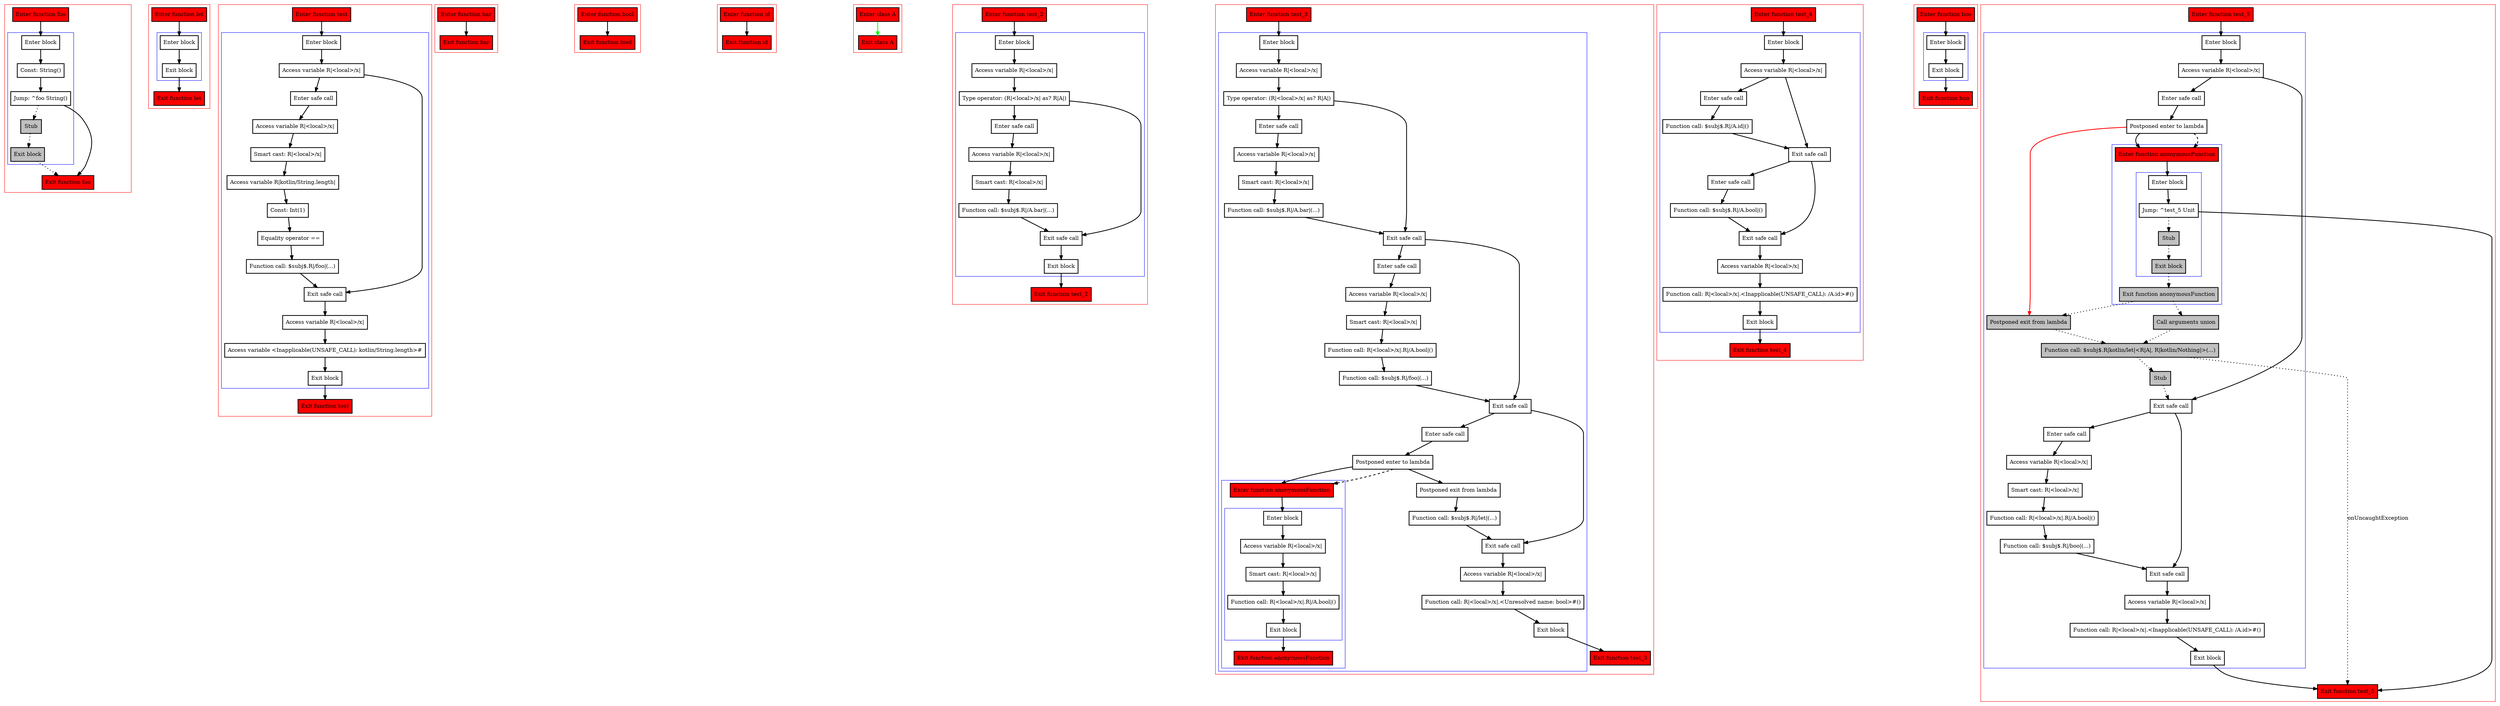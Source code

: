 digraph safeCalls_kt {
    graph [nodesep=3]
    node [shape=box penwidth=2]
    edge [penwidth=2]

    subgraph cluster_0 {
        color=red
        0 [label="Enter function foo" style="filled" fillcolor=red];
        subgraph cluster_1 {
            color=blue
            1 [label="Enter block"];
            2 [label="Const: String()"];
            3 [label="Jump: ^foo String()"];
            4 [label="Stub" style="filled" fillcolor=gray];
            5 [label="Exit block" style="filled" fillcolor=gray];
        }
        6 [label="Exit function foo" style="filled" fillcolor=red];
    }
    0 -> {1};
    1 -> {2};
    2 -> {3};
    3 -> {6};
    3 -> {4} [style=dotted];
    4 -> {5} [style=dotted];
    5 -> {6} [style=dotted];

    subgraph cluster_2 {
        color=red
        7 [label="Enter function let" style="filled" fillcolor=red];
        subgraph cluster_3 {
            color=blue
            8 [label="Enter block"];
            9 [label="Exit block"];
        }
        10 [label="Exit function let" style="filled" fillcolor=red];
    }
    7 -> {8};
    8 -> {9};
    9 -> {10};

    subgraph cluster_4 {
        color=red
        11 [label="Enter function test" style="filled" fillcolor=red];
        subgraph cluster_5 {
            color=blue
            12 [label="Enter block"];
            13 [label="Access variable R|<local>/x|"];
            14 [label="Enter safe call"];
            15 [label="Access variable R|<local>/x|"];
            16 [label="Smart cast: R|<local>/x|"];
            17 [label="Access variable R|kotlin/String.length|"];
            18 [label="Const: Int(1)"];
            19 [label="Equality operator =="];
            20 [label="Function call: $subj$.R|/foo|(...)"];
            21 [label="Exit safe call"];
            22 [label="Access variable R|<local>/x|"];
            23 [label="Access variable <Inapplicable(UNSAFE_CALL): kotlin/String.length>#"];
            24 [label="Exit block"];
        }
        25 [label="Exit function test" style="filled" fillcolor=red];
    }
    11 -> {12};
    12 -> {13};
    13 -> {14 21};
    14 -> {15};
    15 -> {16};
    16 -> {17};
    17 -> {18};
    18 -> {19};
    19 -> {20};
    20 -> {21};
    21 -> {22};
    22 -> {23};
    23 -> {24};
    24 -> {25};

    subgraph cluster_6 {
        color=red
        26 [label="Enter function bar" style="filled" fillcolor=red];
        27 [label="Exit function bar" style="filled" fillcolor=red];
    }
    26 -> {27};

    subgraph cluster_7 {
        color=red
        28 [label="Enter function bool" style="filled" fillcolor=red];
        29 [label="Exit function bool" style="filled" fillcolor=red];
    }
    28 -> {29};

    subgraph cluster_8 {
        color=red
        30 [label="Enter function id" style="filled" fillcolor=red];
        31 [label="Exit function id" style="filled" fillcolor=red];
    }
    30 -> {31};

    subgraph cluster_9 {
        color=red
        32 [label="Enter class A" style="filled" fillcolor=red];
        33 [label="Exit class A" style="filled" fillcolor=red];
    }
    32 -> {33} [color=green];

    subgraph cluster_10 {
        color=red
        34 [label="Enter function test_2" style="filled" fillcolor=red];
        subgraph cluster_11 {
            color=blue
            35 [label="Enter block"];
            36 [label="Access variable R|<local>/x|"];
            37 [label="Type operator: (R|<local>/x| as? R|A|)"];
            38 [label="Enter safe call"];
            39 [label="Access variable R|<local>/x|"];
            40 [label="Smart cast: R|<local>/x|"];
            41 [label="Function call: $subj$.R|/A.bar|(...)"];
            42 [label="Exit safe call"];
            43 [label="Exit block"];
        }
        44 [label="Exit function test_2" style="filled" fillcolor=red];
    }
    34 -> {35};
    35 -> {36};
    36 -> {37};
    37 -> {38 42};
    38 -> {39};
    39 -> {40};
    40 -> {41};
    41 -> {42};
    42 -> {43};
    43 -> {44};

    subgraph cluster_12 {
        color=red
        45 [label="Enter function test_3" style="filled" fillcolor=red];
        subgraph cluster_13 {
            color=blue
            46 [label="Enter block"];
            47 [label="Access variable R|<local>/x|"];
            48 [label="Type operator: (R|<local>/x| as? R|A|)"];
            49 [label="Enter safe call"];
            50 [label="Access variable R|<local>/x|"];
            51 [label="Smart cast: R|<local>/x|"];
            52 [label="Function call: $subj$.R|/A.bar|(...)"];
            53 [label="Exit safe call"];
            54 [label="Enter safe call"];
            55 [label="Access variable R|<local>/x|"];
            56 [label="Smart cast: R|<local>/x|"];
            57 [label="Function call: R|<local>/x|.R|/A.bool|()"];
            58 [label="Function call: $subj$.R|/foo|(...)"];
            59 [label="Exit safe call"];
            60 [label="Enter safe call"];
            61 [label="Postponed enter to lambda"];
            subgraph cluster_14 {
                color=blue
                69 [label="Enter function anonymousFunction" style="filled" fillcolor=red];
                subgraph cluster_15 {
                    color=blue
                    70 [label="Enter block"];
                    71 [label="Access variable R|<local>/x|"];
                    72 [label="Smart cast: R|<local>/x|"];
                    73 [label="Function call: R|<local>/x|.R|/A.bool|()"];
                    74 [label="Exit block"];
                }
                75 [label="Exit function anonymousFunction" style="filled" fillcolor=red];
            }
            62 [label="Postponed exit from lambda"];
            63 [label="Function call: $subj$.R|/let|(...)"];
            64 [label="Exit safe call"];
            65 [label="Access variable R|<local>/x|"];
            66 [label="Function call: R|<local>/x|.<Unresolved name: bool>#()"];
            67 [label="Exit block"];
        }
        68 [label="Exit function test_3" style="filled" fillcolor=red];
    }
    45 -> {46};
    46 -> {47};
    47 -> {48};
    48 -> {49 53};
    49 -> {50};
    50 -> {51};
    51 -> {52};
    52 -> {53};
    53 -> {54 59};
    54 -> {55};
    55 -> {56};
    56 -> {57};
    57 -> {58};
    58 -> {59};
    59 -> {60 64};
    60 -> {61};
    61 -> {62 69};
    61 -> {69} [style=dashed];
    62 -> {63};
    63 -> {64};
    64 -> {65};
    65 -> {66};
    66 -> {67};
    67 -> {68};
    69 -> {70};
    70 -> {71};
    71 -> {72};
    72 -> {73};
    73 -> {74};
    74 -> {75};

    subgraph cluster_16 {
        color=red
        76 [label="Enter function test_4" style="filled" fillcolor=red];
        subgraph cluster_17 {
            color=blue
            77 [label="Enter block"];
            78 [label="Access variable R|<local>/x|"];
            79 [label="Enter safe call"];
            80 [label="Function call: $subj$.R|/A.id|()"];
            81 [label="Exit safe call"];
            82 [label="Enter safe call"];
            83 [label="Function call: $subj$.R|/A.bool|()"];
            84 [label="Exit safe call"];
            85 [label="Access variable R|<local>/x|"];
            86 [label="Function call: R|<local>/x|.<Inapplicable(UNSAFE_CALL): /A.id>#()"];
            87 [label="Exit block"];
        }
        88 [label="Exit function test_4" style="filled" fillcolor=red];
    }
    76 -> {77};
    77 -> {78};
    78 -> {79 81};
    79 -> {80};
    80 -> {81};
    81 -> {82 84};
    82 -> {83};
    83 -> {84};
    84 -> {85};
    85 -> {86};
    86 -> {87};
    87 -> {88};

    subgraph cluster_18 {
        color=red
        89 [label="Enter function boo" style="filled" fillcolor=red];
        subgraph cluster_19 {
            color=blue
            90 [label="Enter block"];
            91 [label="Exit block"];
        }
        92 [label="Exit function boo" style="filled" fillcolor=red];
    }
    89 -> {90};
    90 -> {91};
    91 -> {92};

    subgraph cluster_20 {
        color=red
        93 [label="Enter function test_5" style="filled" fillcolor=red];
        subgraph cluster_21 {
            color=blue
            94 [label="Enter block"];
            95 [label="Access variable R|<local>/x|"];
            96 [label="Enter safe call"];
            97 [label="Postponed enter to lambda"];
            subgraph cluster_22 {
                color=blue
                113 [label="Enter function anonymousFunction" style="filled" fillcolor=red];
                subgraph cluster_23 {
                    color=blue
                    114 [label="Enter block"];
                    115 [label="Jump: ^test_5 Unit"];
                    116 [label="Stub" style="filled" fillcolor=gray];
                    117 [label="Exit block" style="filled" fillcolor=gray];
                }
                118 [label="Exit function anonymousFunction" style="filled" fillcolor=red style="filled" fillcolor=gray];
            }
            98 [label="Call arguments union" style="filled" fillcolor=gray];
            99 [label="Postponed exit from lambda" style="filled" fillcolor=gray];
            100 [label="Function call: $subj$.R|kotlin/let|<R|A|, R|kotlin/Nothing|>(...)" style="filled" fillcolor=gray];
            101 [label="Stub" style="filled" fillcolor=gray];
            102 [label="Exit safe call"];
            103 [label="Enter safe call"];
            104 [label="Access variable R|<local>/x|"];
            105 [label="Smart cast: R|<local>/x|"];
            106 [label="Function call: R|<local>/x|.R|/A.bool|()"];
            107 [label="Function call: $subj$.R|/boo|(...)"];
            108 [label="Exit safe call"];
            109 [label="Access variable R|<local>/x|"];
            110 [label="Function call: R|<local>/x|.<Inapplicable(UNSAFE_CALL): /A.id>#()"];
            111 [label="Exit block"];
        }
        112 [label="Exit function test_5" style="filled" fillcolor=red];
    }
    93 -> {94};
    94 -> {95};
    95 -> {96 102};
    96 -> {97};
    97 -> {113};
    97 -> {99} [color=red];
    97 -> {113} [style=dashed];
    98 -> {100} [style=dotted];
    99 -> {100} [style=dotted];
    100 -> {101} [style=dotted];
    100 -> {112} [style=dotted]    [label=onUncaughtException];
    101 -> {102} [style=dotted];
    102 -> {103 108};
    103 -> {104};
    104 -> {105};
    105 -> {106};
    106 -> {107};
    107 -> {108};
    108 -> {109};
    109 -> {110};
    110 -> {111};
    111 -> {112};
    113 -> {114};
    114 -> {115};
    115 -> {112};
    115 -> {116} [style=dotted];
    116 -> {117} [style=dotted];
    117 -> {118} [style=dotted];
    118 -> {99 98} [style=dotted];

}
